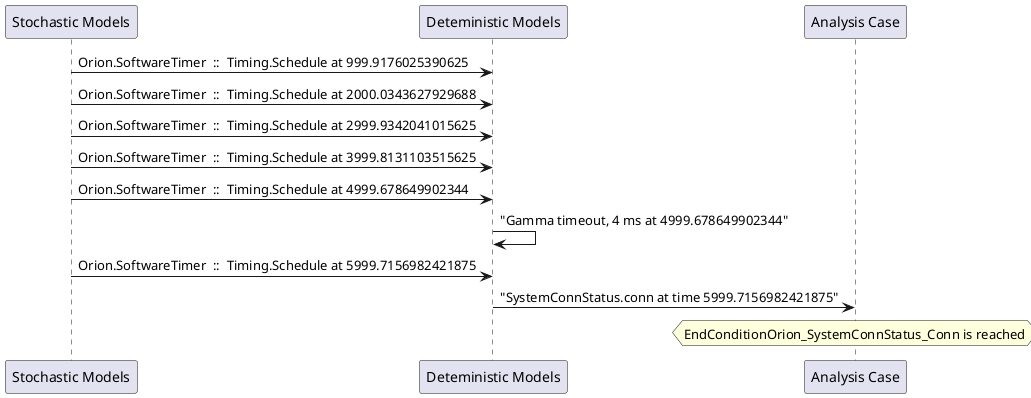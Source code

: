
	@startuml
	participant "Stochastic Models" as stochmodel
	participant "Deteministic Models" as detmodel
	participant "Analysis Case" as analysis
	stochmodel -> detmodel : Orion.SoftwareTimer  ::  Timing.Schedule at 999.9176025390625
stochmodel -> detmodel : Orion.SoftwareTimer  ::  Timing.Schedule at 2000.0343627929688
stochmodel -> detmodel : Orion.SoftwareTimer  ::  Timing.Schedule at 2999.9342041015625
stochmodel -> detmodel : Orion.SoftwareTimer  ::  Timing.Schedule at 3999.8131103515625
stochmodel -> detmodel : Orion.SoftwareTimer  ::  Timing.Schedule at 4999.678649902344
detmodel -> detmodel : "Gamma timeout, 4 ms at 4999.678649902344"
stochmodel -> detmodel : Orion.SoftwareTimer  ::  Timing.Schedule at 5999.7156982421875
detmodel -> analysis : "SystemConnStatus.conn at time 5999.7156982421875"
hnote over analysis 
EndConditionOrion_SystemConnStatus_Conn is reached
endnote
@enduml